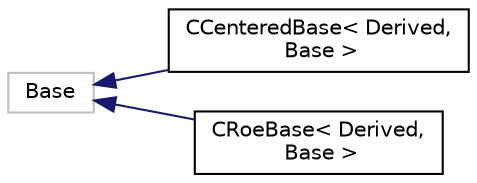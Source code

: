 digraph "Graphical Class Hierarchy"
{
 // LATEX_PDF_SIZE
  edge [fontname="Helvetica",fontsize="10",labelfontname="Helvetica",labelfontsize="10"];
  node [fontname="Helvetica",fontsize="10",shape=record];
  rankdir="LR";
  Node640 [label="Base",height=0.2,width=0.4,color="grey75", fillcolor="white", style="filled",tooltip=" "];
  Node640 -> Node0 [dir="back",color="midnightblue",fontsize="10",style="solid",fontname="Helvetica"];
  Node0 [label="CCenteredBase\< Derived,\l Base \>",height=0.2,width=0.4,color="black", fillcolor="white", style="filled",URL="$classCCenteredBase.html",tooltip="Base class for Centered schemes, derived classes implement the dissipation term in a const \"finalizeF..."];
  Node640 -> Node642 [dir="back",color="midnightblue",fontsize="10",style="solid",fontname="Helvetica"];
  Node642 [label="CRoeBase\< Derived,\l Base \>",height=0.2,width=0.4,color="black", fillcolor="white", style="filled",URL="$classCRoeBase.html",tooltip="Base class for Roe schemes, derived classes implement the dissipation term in a const \"finalizeFlux\" ..."];
}
